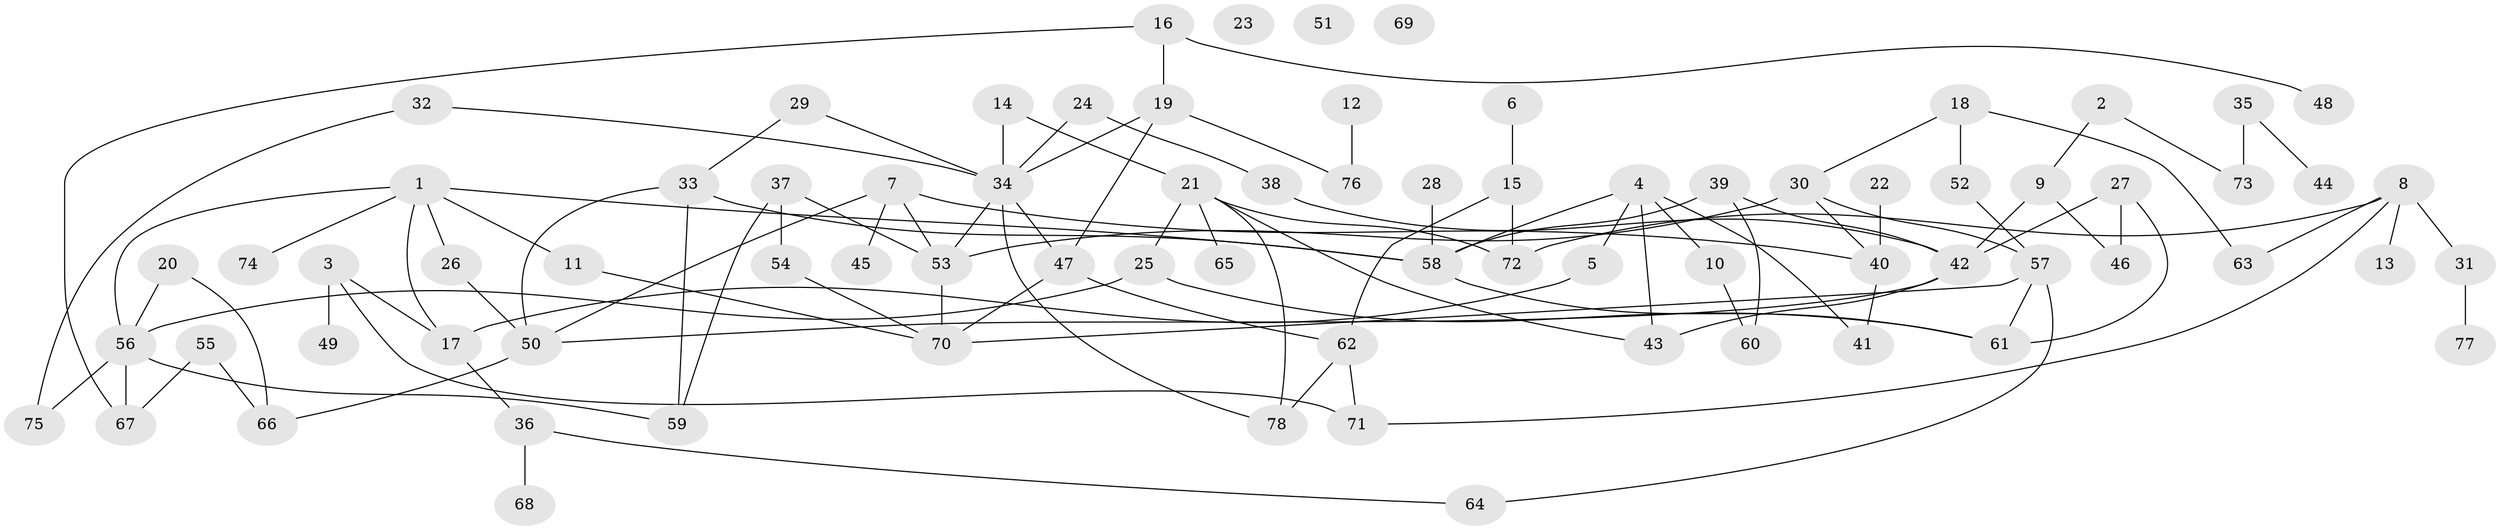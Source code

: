 // coarse degree distribution, {8: 0.027777777777777776, 3: 0.1388888888888889, 2: 0.2222222222222222, 6: 0.05555555555555555, 7: 0.05555555555555555, 4: 0.19444444444444445, 1: 0.1111111111111111, 5: 0.19444444444444445}
// Generated by graph-tools (version 1.1) at 2025/48/03/04/25 22:48:30]
// undirected, 78 vertices, 108 edges
graph export_dot {
  node [color=gray90,style=filled];
  1;
  2;
  3;
  4;
  5;
  6;
  7;
  8;
  9;
  10;
  11;
  12;
  13;
  14;
  15;
  16;
  17;
  18;
  19;
  20;
  21;
  22;
  23;
  24;
  25;
  26;
  27;
  28;
  29;
  30;
  31;
  32;
  33;
  34;
  35;
  36;
  37;
  38;
  39;
  40;
  41;
  42;
  43;
  44;
  45;
  46;
  47;
  48;
  49;
  50;
  51;
  52;
  53;
  54;
  55;
  56;
  57;
  58;
  59;
  60;
  61;
  62;
  63;
  64;
  65;
  66;
  67;
  68;
  69;
  70;
  71;
  72;
  73;
  74;
  75;
  76;
  77;
  78;
  1 -- 11;
  1 -- 17;
  1 -- 26;
  1 -- 56;
  1 -- 58;
  1 -- 74;
  2 -- 9;
  2 -- 73;
  3 -- 17;
  3 -- 49;
  3 -- 71;
  4 -- 5;
  4 -- 10;
  4 -- 41;
  4 -- 43;
  4 -- 58;
  5 -- 17;
  6 -- 15;
  7 -- 40;
  7 -- 45;
  7 -- 50;
  7 -- 53;
  8 -- 13;
  8 -- 31;
  8 -- 63;
  8 -- 71;
  8 -- 72;
  9 -- 42;
  9 -- 46;
  10 -- 60;
  11 -- 70;
  12 -- 76;
  14 -- 21;
  14 -- 34;
  15 -- 62;
  15 -- 72;
  16 -- 19;
  16 -- 48;
  16 -- 67;
  17 -- 36;
  18 -- 30;
  18 -- 52;
  18 -- 63;
  19 -- 34;
  19 -- 47;
  19 -- 76;
  20 -- 56;
  20 -- 66;
  21 -- 25;
  21 -- 43;
  21 -- 65;
  21 -- 72;
  21 -- 78;
  22 -- 40;
  24 -- 34;
  24 -- 38;
  25 -- 56;
  25 -- 61;
  26 -- 50;
  27 -- 42;
  27 -- 46;
  27 -- 61;
  28 -- 58;
  29 -- 33;
  29 -- 34;
  30 -- 40;
  30 -- 53;
  30 -- 57;
  31 -- 77;
  32 -- 34;
  32 -- 75;
  33 -- 50;
  33 -- 58;
  33 -- 59;
  34 -- 47;
  34 -- 53;
  34 -- 78;
  35 -- 44;
  35 -- 73;
  36 -- 64;
  36 -- 68;
  37 -- 53;
  37 -- 54;
  37 -- 59;
  38 -- 42;
  39 -- 42;
  39 -- 58;
  39 -- 60;
  40 -- 41;
  42 -- 43;
  42 -- 50;
  47 -- 62;
  47 -- 70;
  50 -- 66;
  52 -- 57;
  53 -- 70;
  54 -- 70;
  55 -- 66;
  55 -- 67;
  56 -- 59;
  56 -- 67;
  56 -- 75;
  57 -- 61;
  57 -- 64;
  57 -- 70;
  58 -- 61;
  62 -- 71;
  62 -- 78;
}
